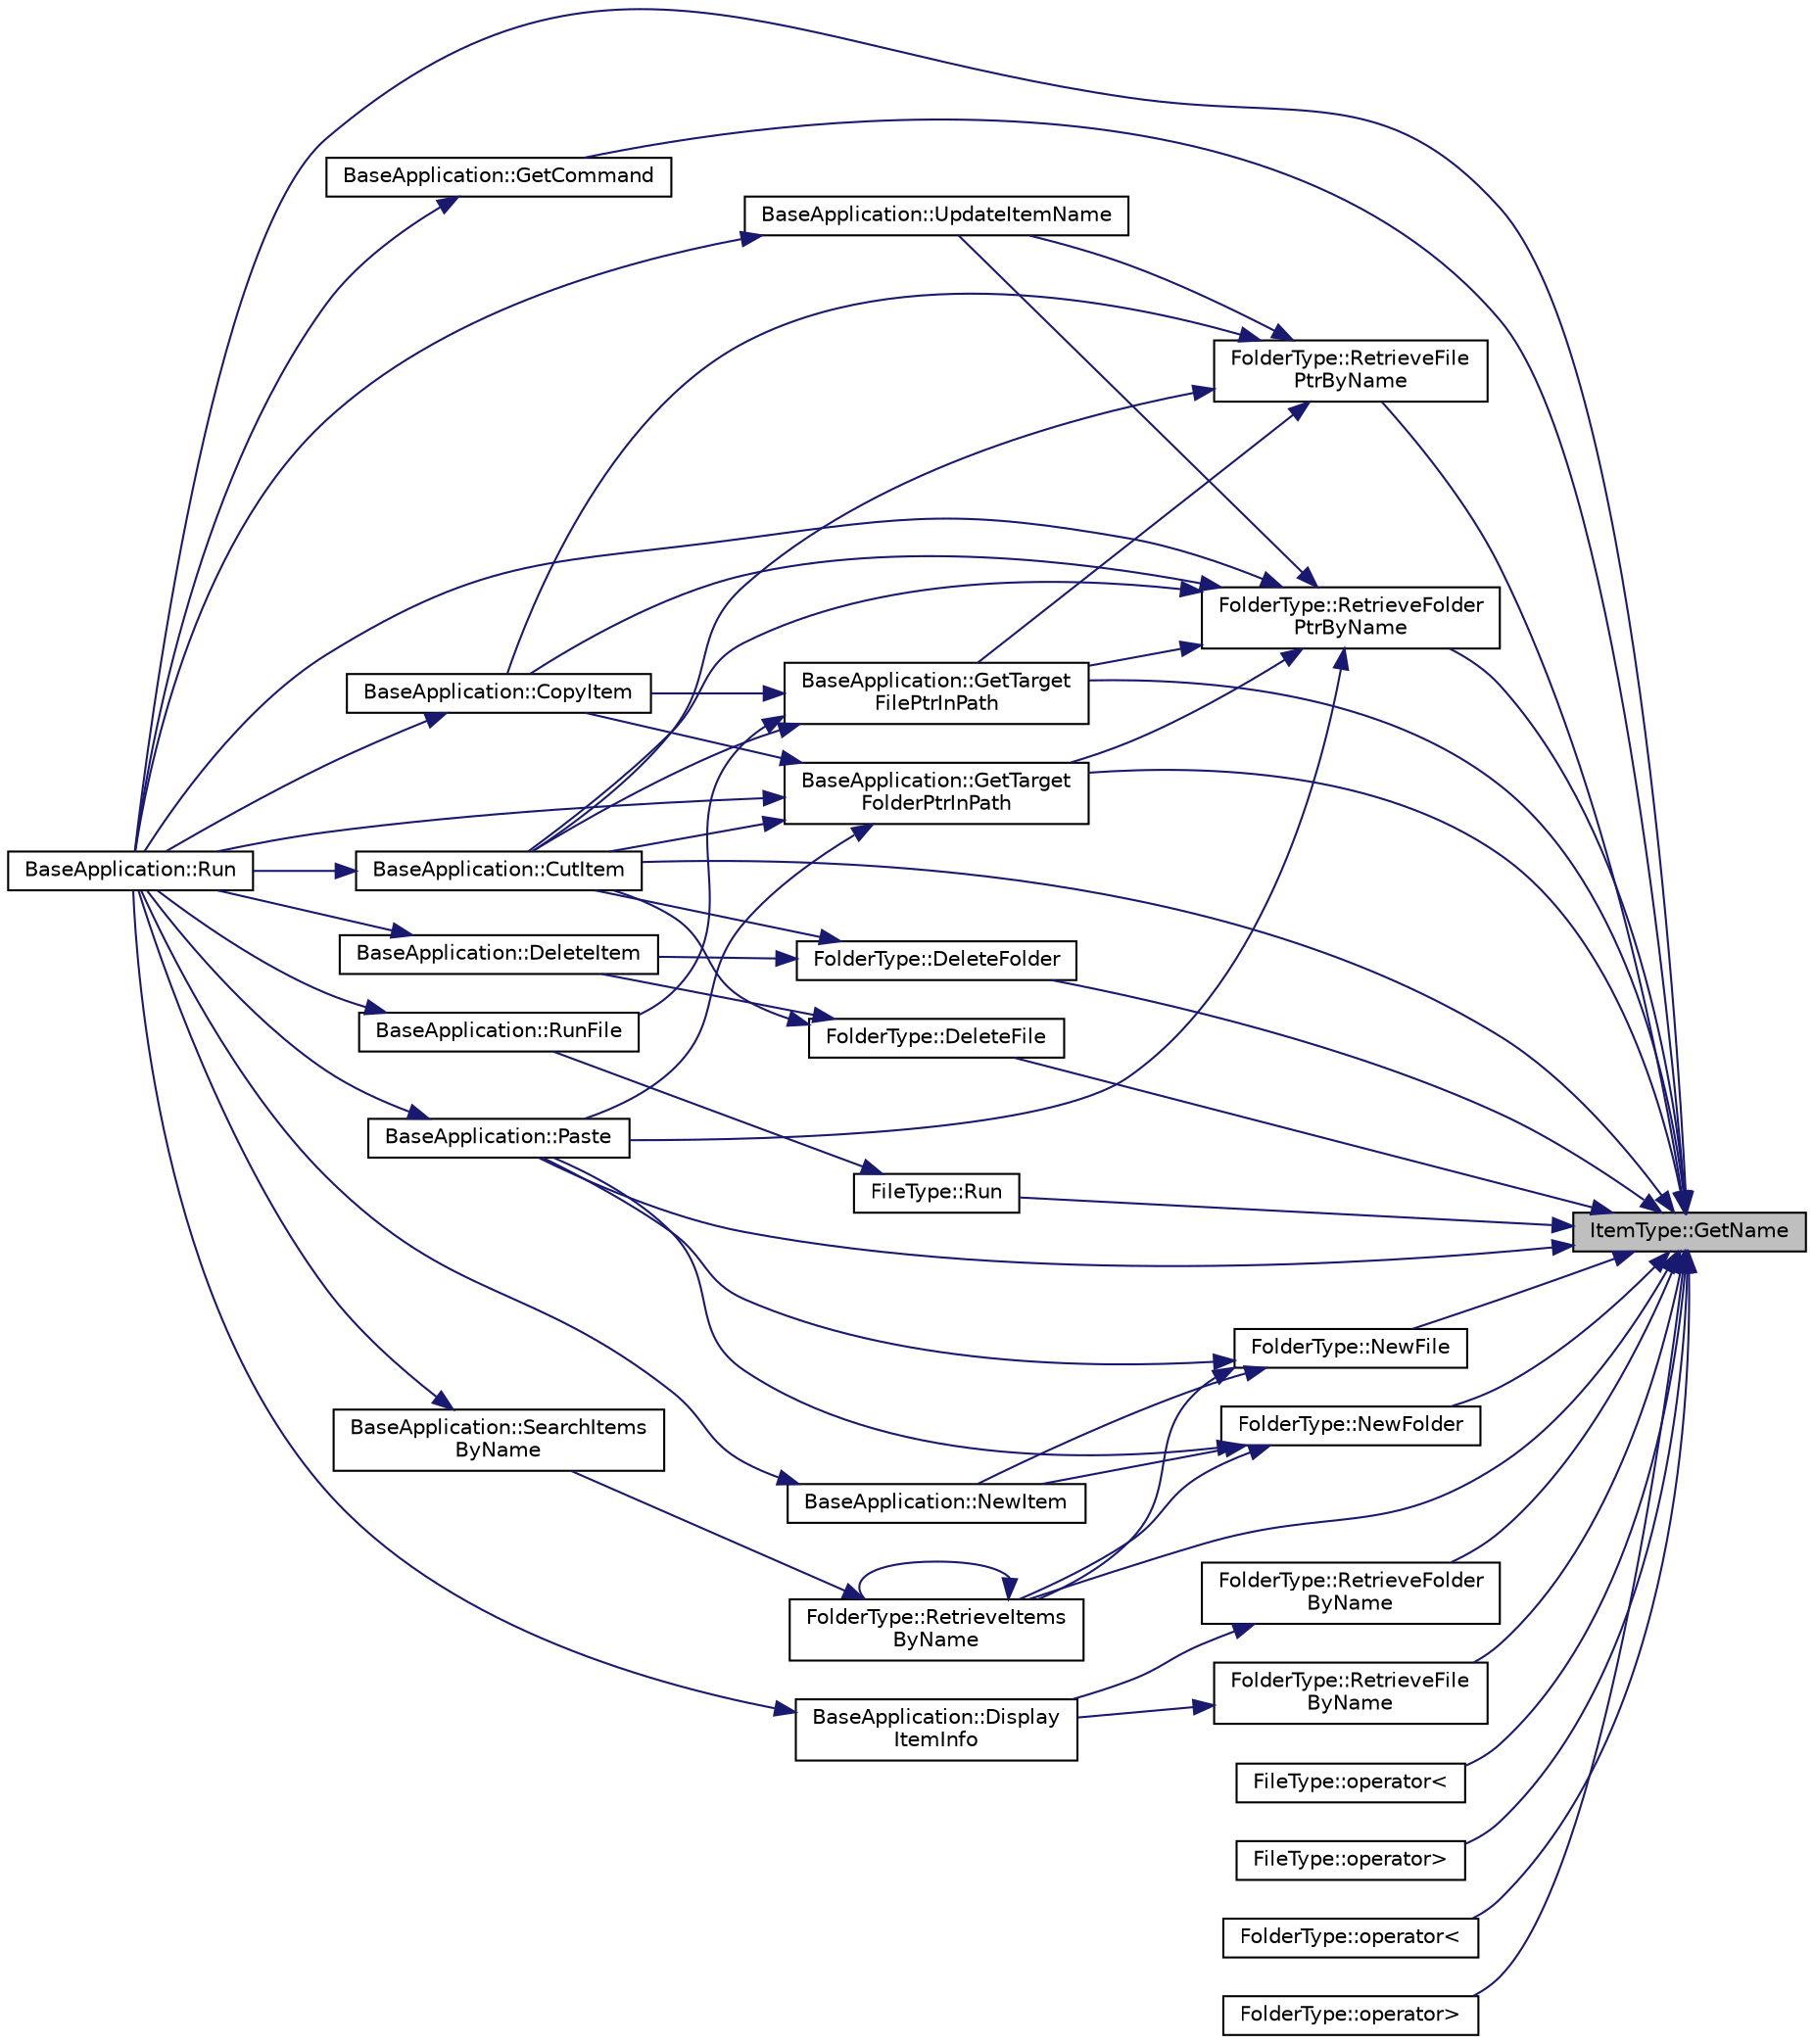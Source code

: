 digraph "ItemType::GetName"
{
 // LATEX_PDF_SIZE
  edge [fontname="Helvetica",fontsize="10",labelfontname="Helvetica",labelfontsize="10"];
  node [fontname="Helvetica",fontsize="10",shape=record];
  rankdir="RL";
  Node88 [label="ItemType::GetName",height=0.2,width=0.4,color="black", fillcolor="grey75", style="filled", fontcolor="black",tooltip="Get Item name."];
  Node88 -> Node89 [dir="back",color="midnightblue",fontsize="10",style="solid",fontname="Helvetica"];
  Node89 [label="BaseApplication::Run",height=0.2,width=0.4,color="black", fillcolor="white", style="filled",URL="$class_base_application.html#a8f2ce8add401a3b537f041df9f7ef978",tooltip="Program driver."];
  Node88 -> Node90 [dir="back",color="midnightblue",fontsize="10",style="solid",fontname="Helvetica"];
  Node90 [label="BaseApplication::GetCommand",height=0.2,width=0.4,color="black", fillcolor="white", style="filled",URL="$class_base_application.html#a9eb73fd803f14c29c30e5946ec7a734e",tooltip="get a command from keyboard."];
  Node90 -> Node89 [dir="back",color="midnightblue",fontsize="10",style="solid",fontname="Helvetica"];
  Node88 -> Node91 [dir="back",color="midnightblue",fontsize="10",style="solid",fontname="Helvetica"];
  Node91 [label="BaseApplication::GetTarget\lFolderPtrInPath",height=0.2,width=0.4,color="black", fillcolor="white", style="filled",URL="$class_base_application.html#a8bcc37c5ac700ff9dca8b0acf8589a5d",tooltip="using Path processor find TargetFolder @detail trace the folder path"];
  Node91 -> Node89 [dir="back",color="midnightblue",fontsize="10",style="solid",fontname="Helvetica"];
  Node91 -> Node92 [dir="back",color="midnightblue",fontsize="10",style="solid",fontname="Helvetica"];
  Node92 [label="BaseApplication::CopyItem",height=0.2,width=0.4,color="black", fillcolor="white", style="filled",URL="$class_base_application.html#af39725a09486b8746e54e59781deee99",tooltip="Copy Item. @detail operation copy [target] [value] copy [target] store on Heap copy [target] [value] ..."];
  Node92 -> Node89 [dir="back",color="midnightblue",fontsize="10",style="solid",fontname="Helvetica"];
  Node91 -> Node93 [dir="back",color="midnightblue",fontsize="10",style="solid",fontname="Helvetica"];
  Node93 [label="BaseApplication::CutItem",height=0.2,width=0.4,color="black", fillcolor="white", style="filled",URL="$class_base_application.html#a0457f13f4b461515b9930424b5328cd0",tooltip="cut/move Item. @detail operation cut [target] [value] cut [target] store on Heap and delete it cut [t..."];
  Node93 -> Node89 [dir="back",color="midnightblue",fontsize="10",style="solid",fontname="Helvetica"];
  Node91 -> Node94 [dir="back",color="midnightblue",fontsize="10",style="solid",fontname="Helvetica"];
  Node94 [label="BaseApplication::Paste",height=0.2,width=0.4,color="black", fillcolor="white", style="filled",URL="$class_base_application.html#a567c67b347b15a02f194fa0d39d744f1",tooltip="paste Item. @detail operation paste [value] paste [target] paste heap data to Value default value is ..."];
  Node94 -> Node89 [dir="back",color="midnightblue",fontsize="10",style="solid",fontname="Helvetica"];
  Node88 -> Node95 [dir="back",color="midnightblue",fontsize="10",style="solid",fontname="Helvetica"];
  Node95 [label="BaseApplication::GetTarget\lFilePtrInPath",height=0.2,width=0.4,color="black", fillcolor="white", style="filled",URL="$class_base_application.html#abe08155a16acff227b954da9f0eed6e4",tooltip="using Path processor find TargetFile @detail trace the file path"];
  Node95 -> Node96 [dir="back",color="midnightblue",fontsize="10",style="solid",fontname="Helvetica"];
  Node96 [label="BaseApplication::RunFile",height=0.2,width=0.4,color="black", fillcolor="white", style="filled",URL="$class_base_application.html#adecbc4b863bc92fc6dbc79efcf7ae7a6",tooltip="Run File. @detail operation run [Target]."];
  Node96 -> Node89 [dir="back",color="midnightblue",fontsize="10",style="solid",fontname="Helvetica"];
  Node95 -> Node92 [dir="back",color="midnightblue",fontsize="10",style="solid",fontname="Helvetica"];
  Node95 -> Node93 [dir="back",color="midnightblue",fontsize="10",style="solid",fontname="Helvetica"];
  Node88 -> Node93 [dir="back",color="midnightblue",fontsize="10",style="solid",fontname="Helvetica"];
  Node88 -> Node94 [dir="back",color="midnightblue",fontsize="10",style="solid",fontname="Helvetica"];
  Node88 -> Node97 [dir="back",color="midnightblue",fontsize="10",style="solid",fontname="Helvetica"];
  Node97 [label="FileType::Run",height=0.2,width=0.4,color="black", fillcolor="white", style="filled",URL="$class_file_type.html#aa761615014e9d4ce339c0163a38b1251",tooltip="Run the file by proper file application."];
  Node97 -> Node96 [dir="back",color="midnightblue",fontsize="10",style="solid",fontname="Helvetica"];
  Node88 -> Node98 [dir="back",color="midnightblue",fontsize="10",style="solid",fontname="Helvetica"];
  Node98 [label="FileType::operator\<",height=0.2,width=0.4,color="black", fillcolor="white", style="filled",URL="$class_file_type.html#a54ba6a6edbb24da53b9989f1099ce0af",tooltip="Comparing File name is smaller. (by key)"];
  Node88 -> Node99 [dir="back",color="midnightblue",fontsize="10",style="solid",fontname="Helvetica"];
  Node99 [label="FileType::operator\>",height=0.2,width=0.4,color="black", fillcolor="white", style="filled",URL="$class_file_type.html#a47def0624e9c000e3acae308d46e67a1",tooltip="Comparing File name is bigger. (by key)"];
  Node88 -> Node100 [dir="back",color="midnightblue",fontsize="10",style="solid",fontname="Helvetica"];
  Node100 [label="FolderType::NewFolder",height=0.2,width=0.4,color="black", fillcolor="white", style="filled",URL="$class_folder_type.html#a8eb3417a222cca4a306da0755644b98a",tooltip="Create New Folder in Current Folder. @detail If Folder name is overlap, add the number that how much ..."];
  Node100 -> Node101 [dir="back",color="midnightblue",fontsize="10",style="solid",fontname="Helvetica"];
  Node101 [label="BaseApplication::NewItem",height=0.2,width=0.4,color="black", fillcolor="white", style="filled",URL="$class_base_application.html#ab4822da88f1aae5e7d57aaf6ad962a78",tooltip="Create New Item in Current Folder. @detail operation mkdir [Value] (folder) or touch [Value] (file) m..."];
  Node101 -> Node89 [dir="back",color="midnightblue",fontsize="10",style="solid",fontname="Helvetica"];
  Node100 -> Node94 [dir="back",color="midnightblue",fontsize="10",style="solid",fontname="Helvetica"];
  Node100 -> Node102 [dir="back",color="midnightblue",fontsize="10",style="solid",fontname="Helvetica"];
  Node102 [label="FolderType::RetrieveItems\lByName",height=0.2,width=0.4,color="black", fillcolor="white", style="filled",URL="$class_folder_type.html#aa510fd12acb7cc3408e24eb28657c810",tooltip=" "];
  Node102 -> Node103 [dir="back",color="midnightblue",fontsize="10",style="solid",fontname="Helvetica"];
  Node103 [label="BaseApplication::SearchItems\lByName",height=0.2,width=0.4,color="black", fillcolor="white", style="filled",URL="$class_base_application.html#a151a0f325cc865e21364723891f82a7a",tooltip="Retrieve and Display all Items that contain the keword in all child path."];
  Node103 -> Node89 [dir="back",color="midnightblue",fontsize="10",style="solid",fontname="Helvetica"];
  Node102 -> Node102 [dir="back",color="midnightblue",fontsize="10",style="solid",fontname="Helvetica"];
  Node88 -> Node104 [dir="back",color="midnightblue",fontsize="10",style="solid",fontname="Helvetica"];
  Node104 [label="FolderType::NewFile",height=0.2,width=0.4,color="black", fillcolor="white", style="filled",URL="$class_folder_type.html#ae03b14686e13839c1fc4a1bc56795402",tooltip="Create New File in Current Folder. @detail If File name is overlap, add the number that how much is o..."];
  Node104 -> Node101 [dir="back",color="midnightblue",fontsize="10",style="solid",fontname="Helvetica"];
  Node104 -> Node94 [dir="back",color="midnightblue",fontsize="10",style="solid",fontname="Helvetica"];
  Node104 -> Node102 [dir="back",color="midnightblue",fontsize="10",style="solid",fontname="Helvetica"];
  Node88 -> Node105 [dir="back",color="midnightblue",fontsize="10",style="solid",fontname="Helvetica"];
  Node105 [label="FolderType::DeleteFolder",height=0.2,width=0.4,color="black", fillcolor="white", style="filled",URL="$class_folder_type.html#af6b92e8b217e8942d0553e1ee07e8670",tooltip="Delete Folder in Current Folder."];
  Node105 -> Node106 [dir="back",color="midnightblue",fontsize="10",style="solid",fontname="Helvetica"];
  Node106 [label="BaseApplication::DeleteItem",height=0.2,width=0.4,color="black", fillcolor="white", style="filled",URL="$class_base_application.html#aa796bf53038391061da76617f2eb55aa",tooltip=" "];
  Node106 -> Node89 [dir="back",color="midnightblue",fontsize="10",style="solid",fontname="Helvetica"];
  Node105 -> Node93 [dir="back",color="midnightblue",fontsize="10",style="solid",fontname="Helvetica"];
  Node88 -> Node107 [dir="back",color="midnightblue",fontsize="10",style="solid",fontname="Helvetica"];
  Node107 [label="FolderType::DeleteFile",height=0.2,width=0.4,color="black", fillcolor="white", style="filled",URL="$class_folder_type.html#a5faf41f3cdae29901a8eb43726d209af",tooltip="Delete File in Current Folder."];
  Node107 -> Node106 [dir="back",color="midnightblue",fontsize="10",style="solid",fontname="Helvetica"];
  Node107 -> Node93 [dir="back",color="midnightblue",fontsize="10",style="solid",fontname="Helvetica"];
  Node88 -> Node108 [dir="back",color="midnightblue",fontsize="10",style="solid",fontname="Helvetica"];
  Node108 [label="FolderType::RetrieveFolder\lByName",height=0.2,width=0.4,color="black", fillcolor="white", style="filled",URL="$class_folder_type.html#a96ed5c758b3cd662fd431b58a8870279",tooltip="Retrieve one Folder you search in Current Folder."];
  Node108 -> Node109 [dir="back",color="midnightblue",fontsize="10",style="solid",fontname="Helvetica"];
  Node109 [label="BaseApplication::Display\lItemInfo",height=0.2,width=0.4,color="black", fillcolor="white", style="filled",URL="$class_base_application.html#a8a64db7c6a721e65f4736b0fb3f0414e",tooltip="Display the Current Item Information which is in currentfolder on Screen. @detail operation info [Val..."];
  Node109 -> Node89 [dir="back",color="midnightblue",fontsize="10",style="solid",fontname="Helvetica"];
  Node88 -> Node110 [dir="back",color="midnightblue",fontsize="10",style="solid",fontname="Helvetica"];
  Node110 [label="FolderType::RetrieveFile\lByName",height=0.2,width=0.4,color="black", fillcolor="white", style="filled",URL="$class_folder_type.html#a7afb0c8f8068f546d3de46816b60c64e",tooltip="Retrieve one File you search in Current Folder."];
  Node110 -> Node109 [dir="back",color="midnightblue",fontsize="10",style="solid",fontname="Helvetica"];
  Node88 -> Node111 [dir="back",color="midnightblue",fontsize="10",style="solid",fontname="Helvetica"];
  Node111 [label="FolderType::RetrieveFolder\lPtrByName",height=0.2,width=0.4,color="black", fillcolor="white", style="filled",URL="$class_folder_type.html#a90b2b78dc63a1ca0623fa91fa512429d",tooltip="Retrieve the pointer of the one Folder you search in Current Folder."];
  Node111 -> Node89 [dir="back",color="midnightblue",fontsize="10",style="solid",fontname="Helvetica"];
  Node111 -> Node91 [dir="back",color="midnightblue",fontsize="10",style="solid",fontname="Helvetica"];
  Node111 -> Node95 [dir="back",color="midnightblue",fontsize="10",style="solid",fontname="Helvetica"];
  Node111 -> Node112 [dir="back",color="midnightblue",fontsize="10",style="solid",fontname="Helvetica"];
  Node112 [label="BaseApplication::UpdateItemName",height=0.2,width=0.4,color="black", fillcolor="white", style="filled",URL="$class_base_application.html#a6146aad1d248e5cd6cf2623591be7ecc",tooltip="Update Item Name you search in Current Folder. @detail operation update [target] [value] it can be on..."];
  Node112 -> Node89 [dir="back",color="midnightblue",fontsize="10",style="solid",fontname="Helvetica"];
  Node111 -> Node92 [dir="back",color="midnightblue",fontsize="10",style="solid",fontname="Helvetica"];
  Node111 -> Node93 [dir="back",color="midnightblue",fontsize="10",style="solid",fontname="Helvetica"];
  Node111 -> Node94 [dir="back",color="midnightblue",fontsize="10",style="solid",fontname="Helvetica"];
  Node88 -> Node113 [dir="back",color="midnightblue",fontsize="10",style="solid",fontname="Helvetica"];
  Node113 [label="FolderType::RetrieveFile\lPtrByName",height=0.2,width=0.4,color="black", fillcolor="white", style="filled",URL="$class_folder_type.html#a8b5028594bd1152e468d1d824472c155",tooltip="Retrieve the pointer of the one File you search in Current Folder."];
  Node113 -> Node95 [dir="back",color="midnightblue",fontsize="10",style="solid",fontname="Helvetica"];
  Node113 -> Node112 [dir="back",color="midnightblue",fontsize="10",style="solid",fontname="Helvetica"];
  Node113 -> Node92 [dir="back",color="midnightblue",fontsize="10",style="solid",fontname="Helvetica"];
  Node113 -> Node93 [dir="back",color="midnightblue",fontsize="10",style="solid",fontname="Helvetica"];
  Node88 -> Node102 [dir="back",color="midnightblue",fontsize="10",style="solid",fontname="Helvetica"];
  Node88 -> Node114 [dir="back",color="midnightblue",fontsize="10",style="solid",fontname="Helvetica"];
  Node114 [label="FolderType::operator\<",height=0.2,width=0.4,color="black", fillcolor="white", style="filled",URL="$class_folder_type.html#ac5644b2d011697f2100f8c6b21f43c9d",tooltip="Comparing Folder name is smaller. (by key)"];
  Node88 -> Node115 [dir="back",color="midnightblue",fontsize="10",style="solid",fontname="Helvetica"];
  Node115 [label="FolderType::operator\>",height=0.2,width=0.4,color="black", fillcolor="white", style="filled",URL="$class_folder_type.html#aa81e2130b70c6bbcff9fa8cfad057dc1",tooltip="Comparing Folder name is bigger. (by key)"];
}
